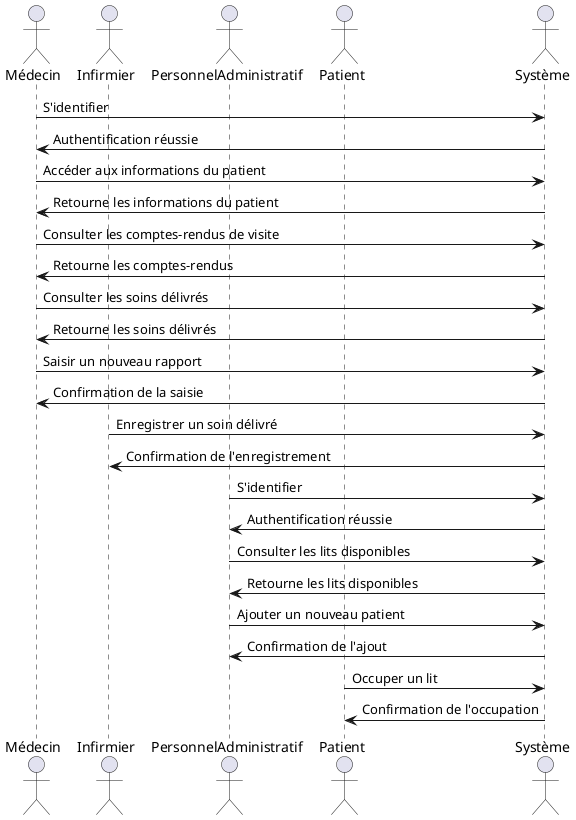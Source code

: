 @startuml

actor Médecin
actor Infirmier
actor PersonnelAdministratif
actor Patient
actor Système

Médecin -> Système: S'identifier
Système -> Médecin: Authentification réussie
Médecin -> Système: Accéder aux informations du patient
Système -> Médecin: Retourne les informations du patient
Médecin -> Système: Consulter les comptes-rendus de visite
Système -> Médecin: Retourne les comptes-rendus
Médecin -> Système: Consulter les soins délivrés
Système -> Médecin: Retourne les soins délivrés
Médecin -> Système: Saisir un nouveau rapport
Système -> Médecin: Confirmation de la saisie

Infirmier -> Système: Enregistrer un soin délivré
Système -> Infirmier: Confirmation de l'enregistrement

PersonnelAdministratif -> Système: S'identifier
Système -> PersonnelAdministratif: Authentification réussie
PersonnelAdministratif -> Système: Consulter les lits disponibles
Système -> PersonnelAdministratif: Retourne les lits disponibles
PersonnelAdministratif -> Système: Ajouter un nouveau patient
Système -> PersonnelAdministratif: Confirmation de l'ajout

Patient -> Système: Occuper un lit
Système -> Patient: Confirmation de l'occupation

@enduml

